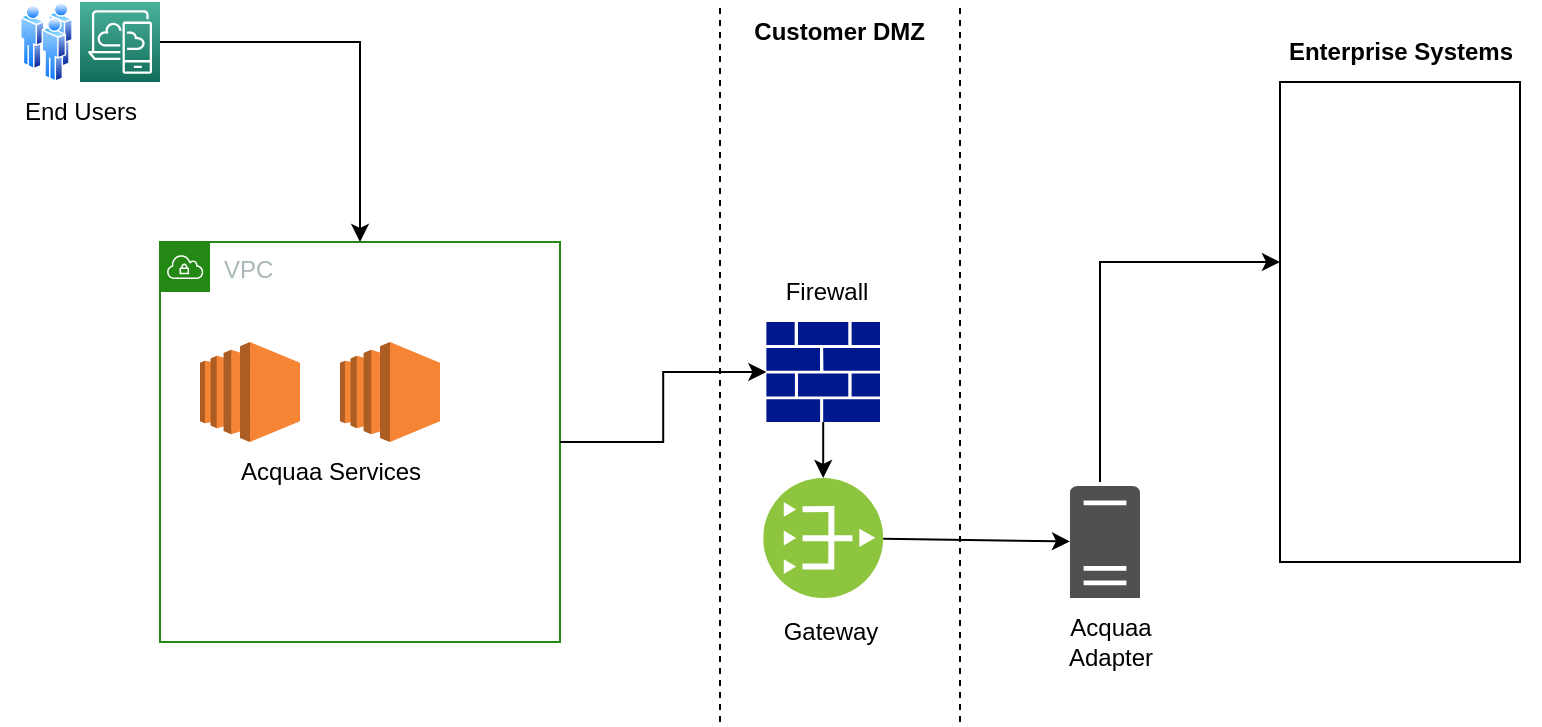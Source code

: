 <mxfile version="20.8.8" type="device"><diagram id="qKe1rEd65r5waiNdJ6RB" name="Page-1"><mxGraphModel dx="1194" dy="603" grid="1" gridSize="10" guides="1" tooltips="1" connect="1" arrows="1" fold="1" page="1" pageScale="1" pageWidth="827" pageHeight="1169" math="0" shadow="0"><root><mxCell id="0"/><mxCell id="1" parent="0"/><mxCell id="RAVNLbV9allaVq5D90VF-1" value="VPC" style="points=[[0,0],[0.25,0],[0.5,0],[0.75,0],[1,0],[1,0.25],[1,0.5],[1,0.75],[1,1],[0.75,1],[0.5,1],[0.25,1],[0,1],[0,0.75],[0,0.5],[0,0.25]];outlineConnect=0;gradientColor=none;html=1;whiteSpace=wrap;fontSize=12;fontStyle=0;container=1;pointerEvents=0;collapsible=0;recursiveResize=0;shape=mxgraph.aws4.group;grIcon=mxgraph.aws4.group_vpc;strokeColor=#248814;fillColor=none;verticalAlign=top;align=left;spacingLeft=30;fontColor=#AAB7B8;dashed=0;" parent="1" vertex="1"><mxGeometry x="120" y="240" width="200" height="200" as="geometry"/></mxCell><mxCell id="RAVNLbV9allaVq5D90VF-3" value="" style="outlineConnect=0;dashed=0;verticalLabelPosition=bottom;verticalAlign=top;align=center;html=1;shape=mxgraph.aws3.ec2;fillColor=#F58534;gradientColor=none;" parent="RAVNLbV9allaVq5D90VF-1" vertex="1"><mxGeometry x="20" y="50" width="50" height="50" as="geometry"/></mxCell><mxCell id="RAVNLbV9allaVq5D90VF-4" value="" style="outlineConnect=0;dashed=0;verticalLabelPosition=bottom;verticalAlign=top;align=center;html=1;shape=mxgraph.aws3.ec2;fillColor=#F58534;gradientColor=none;" parent="RAVNLbV9allaVq5D90VF-1" vertex="1"><mxGeometry x="90" y="50" width="50" height="50" as="geometry"/></mxCell><mxCell id="RAVNLbV9allaVq5D90VF-7" value="Acquaa Services" style="text;html=1;align=center;verticalAlign=middle;resizable=0;points=[];autosize=1;strokeColor=none;fillColor=none;" parent="RAVNLbV9allaVq5D90VF-1" vertex="1"><mxGeometry x="30" y="100" width="110" height="30" as="geometry"/></mxCell><mxCell id="RAVNLbV9allaVq5D90VF-8" value="" style="sketch=0;points=[[0,0,0],[0.25,0,0],[0.5,0,0],[0.75,0,0],[1,0,0],[0,1,0],[0.25,1,0],[0.5,1,0],[0.75,1,0],[1,1,0],[0,0.25,0],[0,0.5,0],[0,0.75,0],[1,0.25,0],[1,0.5,0],[1,0.75,0]];outlineConnect=0;fontColor=#232F3E;gradientColor=#4AB29A;gradientDirection=north;fillColor=#116D5B;strokeColor=#ffffff;dashed=0;verticalLabelPosition=bottom;verticalAlign=top;align=center;html=1;fontSize=12;fontStyle=0;aspect=fixed;shape=mxgraph.aws4.resourceIcon;resIcon=mxgraph.aws4.desktop_and_app_streaming;" parent="1" vertex="1"><mxGeometry x="80" y="120" width="40" height="40" as="geometry"/></mxCell><mxCell id="RAVNLbV9allaVq5D90VF-9" value="" style="aspect=fixed;perimeter=ellipsePerimeter;html=1;align=center;shadow=0;dashed=0;spacingTop=3;image;image=img/lib/active_directory/users.svg;" parent="1" vertex="1"><mxGeometry x="50" y="120" width="26.4" height="40" as="geometry"/></mxCell><mxCell id="RAVNLbV9allaVq5D90VF-13" value="" style="endArrow=none;dashed=1;html=1;rounded=0;" parent="1" edge="1"><mxGeometry width="50" height="50" relative="1" as="geometry"><mxPoint x="400" y="480" as="sourcePoint"/><mxPoint x="400" y="120" as="targetPoint"/></mxGeometry></mxCell><mxCell id="RAVNLbV9allaVq5D90VF-14" value="" style="endArrow=none;dashed=1;html=1;rounded=0;" parent="1" edge="1"><mxGeometry width="50" height="50" relative="1" as="geometry"><mxPoint x="520" y="480" as="sourcePoint"/><mxPoint x="520" y="120" as="targetPoint"/></mxGeometry></mxCell><mxCell id="RAVNLbV9allaVq5D90VF-22" style="edgeStyle=orthogonalEdgeStyle;rounded=0;orthogonalLoop=1;jettySize=auto;html=1;exitX=0.5;exitY=1;exitDx=0;exitDy=0;exitPerimeter=0;entryX=0.5;entryY=0;entryDx=0;entryDy=0;" parent="1" source="RAVNLbV9allaVq5D90VF-16" target="RAVNLbV9allaVq5D90VF-21" edge="1"><mxGeometry relative="1" as="geometry"/></mxCell><mxCell id="RAVNLbV9allaVq5D90VF-16" value="" style="sketch=0;aspect=fixed;pointerEvents=1;shadow=0;dashed=0;html=1;strokeColor=none;labelPosition=center;verticalLabelPosition=bottom;verticalAlign=top;align=center;fillColor=#00188D;shape=mxgraph.mscae.enterprise.firewall" parent="1" vertex="1"><mxGeometry x="423.19" y="280" width="56.81" height="50" as="geometry"/></mxCell><mxCell id="RAVNLbV9allaVq5D90VF-17" value="End Users" style="text;html=1;align=center;verticalAlign=middle;resizable=0;points=[];autosize=1;strokeColor=none;fillColor=none;" parent="1" vertex="1"><mxGeometry x="40" y="160" width="80" height="30" as="geometry"/></mxCell><mxCell id="RAVNLbV9allaVq5D90VF-18" style="edgeStyle=orthogonalEdgeStyle;rounded=0;orthogonalLoop=1;jettySize=auto;html=1;exitX=1;exitY=0.5;exitDx=0;exitDy=0;entryX=0;entryY=0.5;entryDx=0;entryDy=0;entryPerimeter=0;" parent="1" source="RAVNLbV9allaVq5D90VF-1" target="RAVNLbV9allaVq5D90VF-16" edge="1"><mxGeometry relative="1" as="geometry"><mxPoint x="100" y="335" as="sourcePoint"/><mxPoint x="210" y="335" as="targetPoint"/></mxGeometry></mxCell><mxCell id="RAVNLbV9allaVq5D90VF-19" value="Customer DMZ&lt;span style=&quot;white-space: pre;&quot;&gt;&#9;&lt;/span&gt;" style="text;html=1;align=center;verticalAlign=middle;resizable=0;points=[];autosize=1;strokeColor=none;fillColor=none;fontStyle=1" parent="1" vertex="1"><mxGeometry x="405" y="120" width="130" height="30" as="geometry"/></mxCell><mxCell id="RAVNLbV9allaVq5D90VF-23" value="" style="rounded=0;whiteSpace=wrap;html=1;" parent="1" vertex="1"><mxGeometry x="680" y="160" width="120" height="240" as="geometry"/></mxCell><mxCell id="RAVNLbV9allaVq5D90VF-21" value="" style="aspect=fixed;perimeter=ellipsePerimeter;html=1;align=center;shadow=0;dashed=0;fontColor=#4277BB;labelBackgroundColor=#ffffff;fontSize=12;spacingTop=3;image;image=img/lib/ibm/vpc/PublicGateway.svg;" parent="1" vertex="1"><mxGeometry x="421.6" y="358" width="60" height="60" as="geometry"/></mxCell><mxCell id="RAVNLbV9allaVq5D90VF-24" value="" style="shape=image;imageAspect=0;aspect=fixed;verticalLabelPosition=bottom;verticalAlign=top;image=https://s3.fr-par.scw.cloud/glartek-website/2021/05/ibm-maximo-3.png;" parent="1" vertex="1"><mxGeometry x="689.01" y="190" width="101.97" height="70" as="geometry"/></mxCell><mxCell id="RAVNLbV9allaVq5D90VF-26" value="" style="sketch=0;pointerEvents=1;shadow=0;dashed=0;html=1;strokeColor=none;fillColor=#505050;labelPosition=center;verticalLabelPosition=bottom;verticalAlign=top;outlineConnect=0;align=center;shape=mxgraph.office.servers.server_generic;" parent="1" vertex="1"><mxGeometry x="575" y="362" width="35" height="56" as="geometry"/></mxCell><mxCell id="RAVNLbV9allaVq5D90VF-30" value="" style="endArrow=classic;html=1;rounded=0;" parent="1" source="RAVNLbV9allaVq5D90VF-21" target="RAVNLbV9allaVq5D90VF-26" edge="1"><mxGeometry width="50" height="50" relative="1" as="geometry"><mxPoint x="390" y="420" as="sourcePoint"/><mxPoint x="440" y="370" as="targetPoint"/></mxGeometry></mxCell><mxCell id="RAVNLbV9allaVq5D90VF-31" value="" style="endArrow=classic;html=1;rounded=0;" parent="1" edge="1"><mxGeometry width="50" height="50" relative="1" as="geometry"><mxPoint x="590" y="360" as="sourcePoint"/><mxPoint x="680" y="250" as="targetPoint"/><Array as="points"><mxPoint x="590" y="310"/><mxPoint x="590" y="250"/></Array></mxGeometry></mxCell><mxCell id="RAVNLbV9allaVq5D90VF-32" value="Enterprise Systems" style="text;html=1;align=center;verticalAlign=middle;resizable=0;points=[];autosize=1;strokeColor=none;fillColor=none;fontStyle=1" parent="1" vertex="1"><mxGeometry x="670" y="130" width="140" height="30" as="geometry"/></mxCell><mxCell id="RAVNLbV9allaVq5D90VF-33" value="Gateway" style="text;html=1;align=center;verticalAlign=middle;resizable=0;points=[];autosize=1;strokeColor=none;fillColor=none;" parent="1" vertex="1"><mxGeometry x="420" y="420" width="70" height="30" as="geometry"/></mxCell><mxCell id="RAVNLbV9allaVq5D90VF-34" value="Firewall" style="text;html=1;align=center;verticalAlign=middle;resizable=0;points=[];autosize=1;strokeColor=none;fillColor=none;" parent="1" vertex="1"><mxGeometry x="423.19" y="250" width="60" height="30" as="geometry"/></mxCell><mxCell id="RAVNLbV9allaVq5D90VF-35" value="Acquaa&lt;br&gt;Adapter" style="text;html=1;align=center;verticalAlign=middle;resizable=0;points=[];autosize=1;strokeColor=none;fillColor=none;" parent="1" vertex="1"><mxGeometry x="560" y="420" width="70" height="40" as="geometry"/></mxCell><mxCell id="RAVNLbV9allaVq5D90VF-36" value="" style="shape=image;imageAspect=0;aspect=fixed;verticalLabelPosition=bottom;verticalAlign=top;image=https://upload.wikimedia.org/wikipedia/commons/thumb/d/df/ArcGIS_logo.png/800px-ArcGIS_logo.png;" parent="1" vertex="1"><mxGeometry x="707.5" y="300" width="65" height="65" as="geometry"/></mxCell><mxCell id="RAVNLbV9allaVq5D90VF-37" value="" style="endArrow=classic;html=1;rounded=0;entryX=0.5;entryY=0;entryDx=0;entryDy=0;exitX=1;exitY=0.5;exitDx=0;exitDy=0;exitPerimeter=0;" parent="1" source="RAVNLbV9allaVq5D90VF-8" target="RAVNLbV9allaVq5D90VF-1" edge="1"><mxGeometry width="50" height="50" relative="1" as="geometry"><mxPoint x="390" y="410" as="sourcePoint"/><mxPoint x="440" y="360" as="targetPoint"/><Array as="points"><mxPoint x="220" y="140"/></Array></mxGeometry></mxCell></root></mxGraphModel></diagram></mxfile>